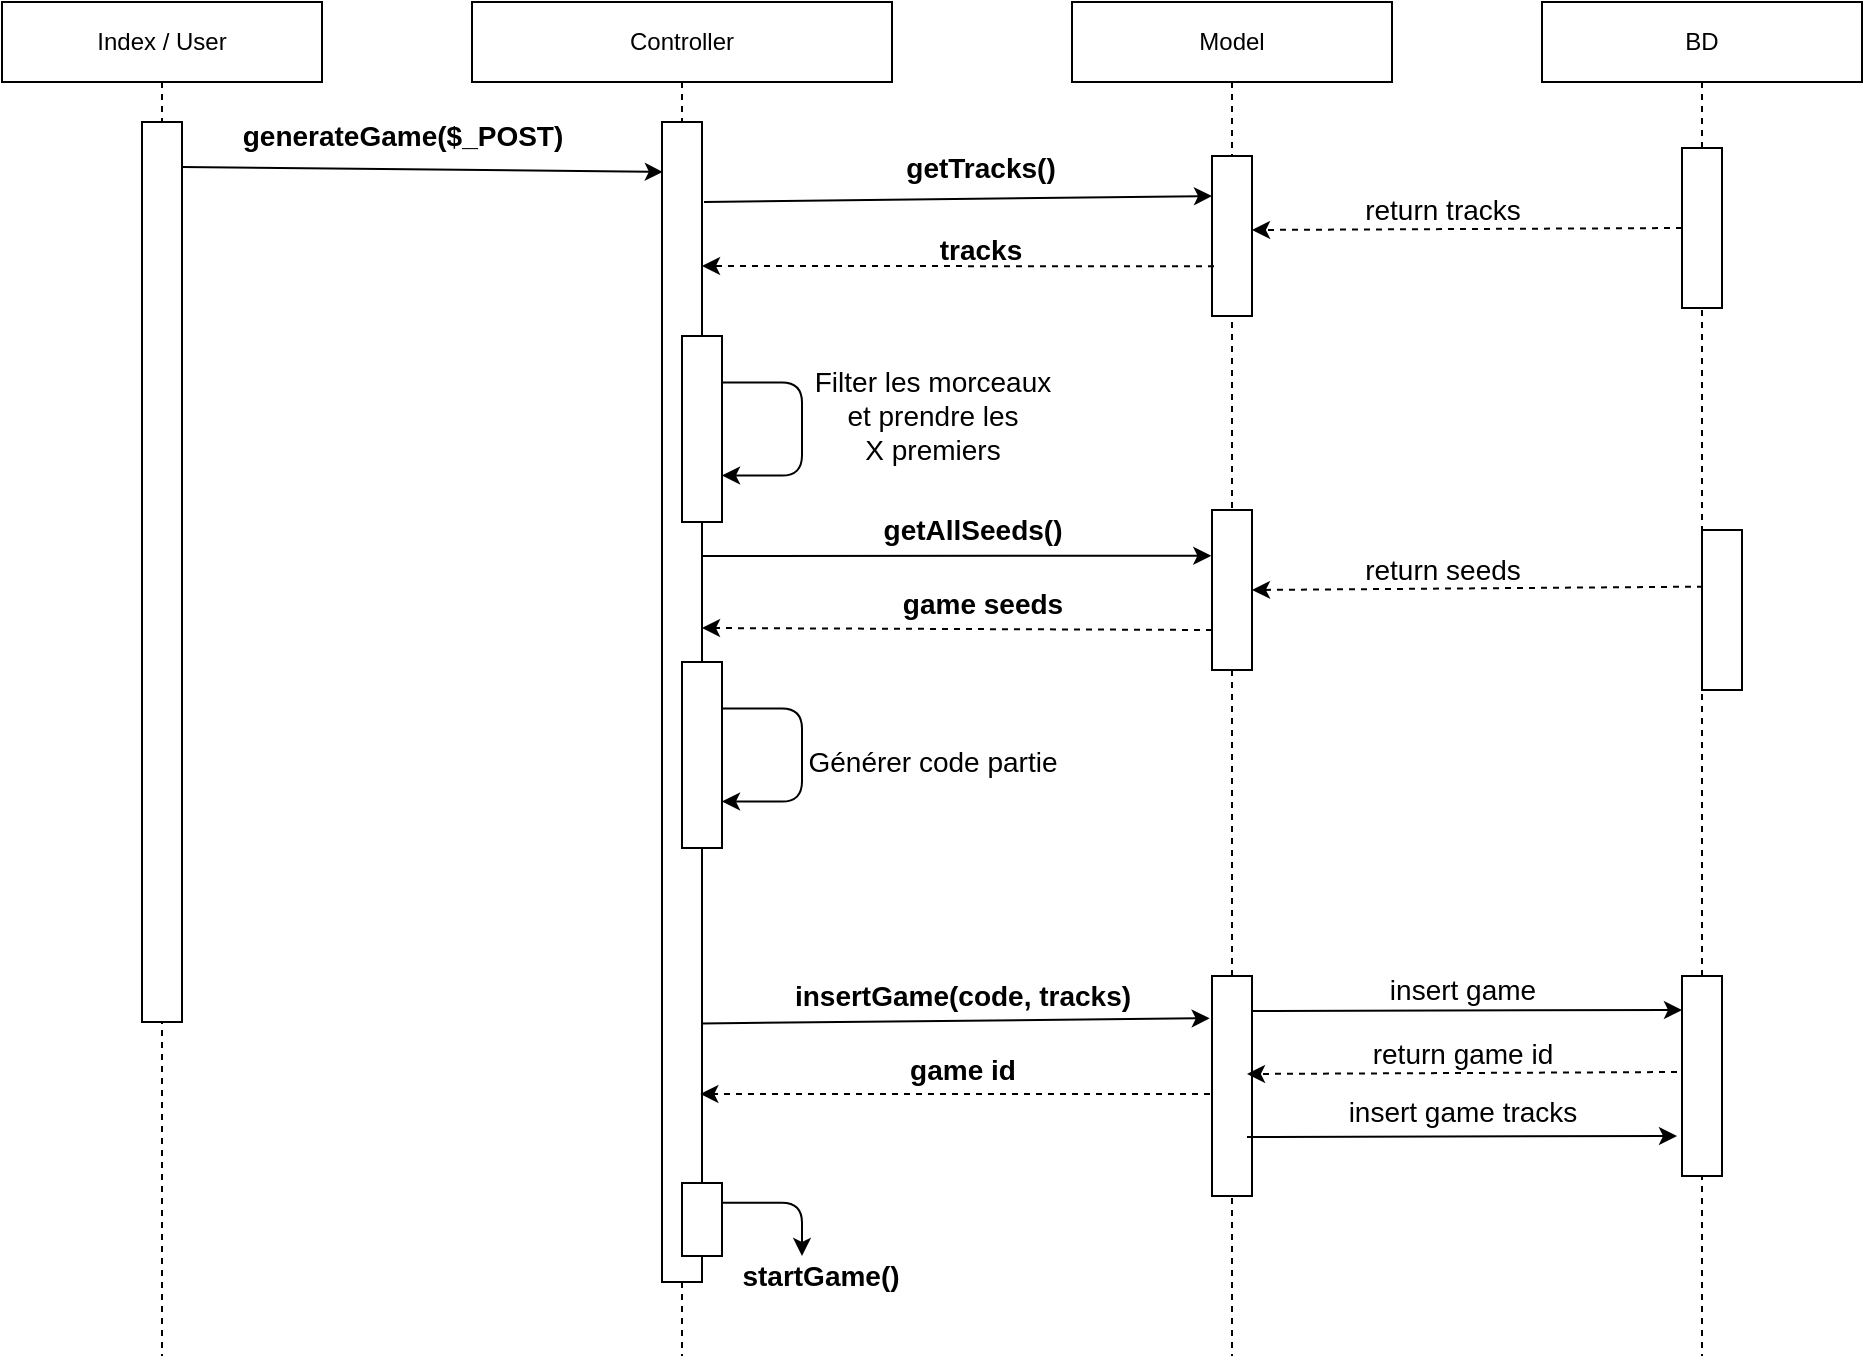 <mxfile version="14.6.13"><diagram name="Page-1" id="e7e014a7-5840-1c2e-5031-d8a46d1fe8dd"><mxGraphModel dx="1156" dy="896" grid="1" gridSize="10" guides="1" tooltips="1" connect="1" arrows="0" fold="1" page="1" pageScale="1" pageWidth="1169" pageHeight="826" background="#ffffff" math="0" shadow="0"><root><mxCell id="0"/><mxCell id="1" parent="0"/><mxCell id="WdnNodwOUDvg2_RruFSg-41" value="Controller" style="shape=umlLifeline;perimeter=lifelinePerimeter;whiteSpace=wrap;html=1;container=1;collapsible=0;recursiveResize=0;outlineConnect=0;" parent="1" vertex="1"><mxGeometry x="425" y="33" width="210" height="677" as="geometry"/></mxCell><mxCell id="WdnNodwOUDvg2_RruFSg-45" value="" style="rounded=0;whiteSpace=wrap;html=1;" parent="WdnNodwOUDvg2_RruFSg-41" vertex="1"><mxGeometry x="95" y="60" width="20" height="580" as="geometry"/></mxCell><mxCell id="WdnNodwOUDvg2_RruFSg-56" value="" style="rounded=0;whiteSpace=wrap;html=1;" parent="WdnNodwOUDvg2_RruFSg-41" vertex="1"><mxGeometry x="105" y="167" width="20" height="93" as="geometry"/></mxCell><mxCell id="WdnNodwOUDvg2_RruFSg-57" value="" style="endArrow=classic;html=1;fontSize=14;edgeStyle=orthogonalEdgeStyle;exitX=1;exitY=0.25;exitDx=0;exitDy=0;entryX=1;entryY=0.75;entryDx=0;entryDy=0;" parent="WdnNodwOUDvg2_RruFSg-41" source="WdnNodwOUDvg2_RruFSg-56" target="WdnNodwOUDvg2_RruFSg-56" edge="1"><mxGeometry width="50" height="50" relative="1" as="geometry"><mxPoint x="215" y="67" as="sourcePoint"/><mxPoint x="185" y="267" as="targetPoint"/><Array as="points"><mxPoint x="165" y="190"/><mxPoint x="165" y="237"/></Array></mxGeometry></mxCell><mxCell id="WdnNodwOUDvg2_RruFSg-46" value="Model" style="shape=umlLifeline;perimeter=lifelinePerimeter;whiteSpace=wrap;html=1;container=1;collapsible=0;recursiveResize=0;outlineConnect=0;" parent="1" vertex="1"><mxGeometry x="725" y="33" width="160" height="677" as="geometry"/></mxCell><mxCell id="WdnNodwOUDvg2_RruFSg-47" value="" style="rounded=0;whiteSpace=wrap;html=1;" parent="WdnNodwOUDvg2_RruFSg-46" vertex="1"><mxGeometry x="70" y="77" width="20" height="80" as="geometry"/></mxCell><mxCell id="WdnNodwOUDvg2_RruFSg-48" value="" style="endArrow=classic;html=1;exitX=1.05;exitY=0.069;exitDx=0;exitDy=0;exitPerimeter=0;entryX=0;entryY=0.25;entryDx=0;entryDy=0;" parent="1" source="WdnNodwOUDvg2_RruFSg-45" target="WdnNodwOUDvg2_RruFSg-47" edge="1"><mxGeometry width="50" height="50" relative="1" as="geometry"><mxPoint x="550" y="129" as="sourcePoint"/><mxPoint x="790" y="129" as="targetPoint"/><Array as="points"/></mxGeometry></mxCell><mxCell id="WdnNodwOUDvg2_RruFSg-49" value="getTracks()" style="text;html=1;align=center;verticalAlign=middle;resizable=0;points=[];autosize=1;strokeColor=none;fontSize=14;fontStyle=1" parent="1" vertex="1"><mxGeometry x="634" y="106" width="90" height="20" as="geometry"/></mxCell><mxCell id="WdnNodwOUDvg2_RruFSg-50" value="" style="endArrow=classic;html=1;exitX=0.05;exitY=0.689;exitDx=0;exitDy=0;dashed=1;exitPerimeter=0;" parent="1" source="WdnNodwOUDvg2_RruFSg-47" edge="1"><mxGeometry width="50" height="50" relative="1" as="geometry"><mxPoint x="790" y="190" as="sourcePoint"/><mxPoint x="540" y="165" as="targetPoint"/><Array as="points"/></mxGeometry></mxCell><mxCell id="WdnNodwOUDvg2_RruFSg-51" value="tracks" style="text;html=1;align=center;verticalAlign=middle;resizable=0;points=[];autosize=1;strokeColor=none;fontSize=14;fontStyle=1" parent="1" vertex="1"><mxGeometry x="649" y="147" width="60" height="20" as="geometry"/></mxCell><mxCell id="WdnNodwOUDvg2_RruFSg-52" value="Index / User" style="shape=umlLifeline;perimeter=lifelinePerimeter;whiteSpace=wrap;html=1;container=1;collapsible=0;recursiveResize=0;outlineConnect=0;" parent="1" vertex="1"><mxGeometry x="190" y="33" width="160" height="677" as="geometry"/></mxCell><mxCell id="WdnNodwOUDvg2_RruFSg-53" value="" style="rounded=0;whiteSpace=wrap;html=1;" parent="WdnNodwOUDvg2_RruFSg-52" vertex="1"><mxGeometry x="70" y="60" width="20" height="450" as="geometry"/></mxCell><mxCell id="WdnNodwOUDvg2_RruFSg-54" value="" style="endArrow=classic;html=1;exitX=0.993;exitY=0.05;exitDx=0;exitDy=0;exitPerimeter=0;entryX=0.021;entryY=0.043;entryDx=0;entryDy=0;entryPerimeter=0;" parent="1" source="WdnNodwOUDvg2_RruFSg-53" target="WdnNodwOUDvg2_RruFSg-45" edge="1"><mxGeometry width="50" height="50" relative="1" as="geometry"><mxPoint x="230" y="114.5" as="sourcePoint"/><mxPoint x="490" y="115" as="targetPoint"/><Array as="points"/></mxGeometry></mxCell><mxCell id="WdnNodwOUDvg2_RruFSg-55" value="generateGame($_POST)" style="text;html=1;align=center;verticalAlign=middle;resizable=0;points=[];autosize=1;strokeColor=none;fontSize=14;fontStyle=1" parent="1" vertex="1"><mxGeometry x="300" y="90" width="180" height="20" as="geometry"/></mxCell><mxCell id="WdnNodwOUDvg2_RruFSg-58" value="&lt;div&gt;Filter les morceaux &lt;br&gt;&lt;/div&gt;&lt;div&gt;et prendre les &lt;br&gt;&lt;/div&gt;&lt;div&gt;X premiers &lt;/div&gt;" style="text;align=center;verticalAlign=middle;resizable=0;points=[];autosize=1;strokeColor=none;fontSize=14;html=1;" parent="1" vertex="1"><mxGeometry x="590" y="210" width="130" height="60" as="geometry"/></mxCell><mxCell id="WdnNodwOUDvg2_RruFSg-62" value="" style="rounded=0;whiteSpace=wrap;html=1;" parent="1" vertex="1"><mxGeometry x="530" y="363" width="20" height="93" as="geometry"/></mxCell><mxCell id="WdnNodwOUDvg2_RruFSg-63" value="" style="endArrow=classic;html=1;fontSize=14;edgeStyle=orthogonalEdgeStyle;exitX=1;exitY=0.25;exitDx=0;exitDy=0;entryX=1;entryY=0.75;entryDx=0;entryDy=0;" parent="1" source="WdnNodwOUDvg2_RruFSg-62" target="WdnNodwOUDvg2_RruFSg-62" edge="1"><mxGeometry width="50" height="50" relative="1" as="geometry"><mxPoint x="200" y="230" as="sourcePoint"/><mxPoint x="170" y="430" as="targetPoint"/><Array as="points"><mxPoint x="590" y="386"/><mxPoint x="590" y="433"/></Array></mxGeometry></mxCell><mxCell id="WdnNodwOUDvg2_RruFSg-64" value="Générer code partie" style="text;align=center;verticalAlign=middle;resizable=0;points=[];autosize=1;strokeColor=none;fontSize=14;html=1;" parent="1" vertex="1"><mxGeometry x="585" y="403" width="140" height="20" as="geometry"/></mxCell><mxCell id="WdnNodwOUDvg2_RruFSg-65" value="" style="rounded=0;whiteSpace=wrap;html=1;" parent="1" vertex="1"><mxGeometry x="795" y="287" width="20" height="80" as="geometry"/></mxCell><mxCell id="WdnNodwOUDvg2_RruFSg-66" value="" style="endArrow=classic;html=1;entryX=-0.017;entryY=0.286;entryDx=0;entryDy=0;entryPerimeter=0;" parent="1" target="WdnNodwOUDvg2_RruFSg-65" edge="1"><mxGeometry width="50" height="50" relative="1" as="geometry"><mxPoint x="540" y="310" as="sourcePoint"/><mxPoint x="880.84" y="306" as="targetPoint"/><Array as="points"/></mxGeometry></mxCell><mxCell id="WdnNodwOUDvg2_RruFSg-67" value="getAllSeeds()" style="text;html=1;align=center;verticalAlign=middle;resizable=0;points=[];autosize=1;strokeColor=none;fontSize=14;fontStyle=1" parent="1" vertex="1"><mxGeometry x="620" y="287" width="110" height="20" as="geometry"/></mxCell><mxCell id="WdnNodwOUDvg2_RruFSg-68" value="" style="endArrow=classic;html=1;exitX=0;exitY=0.75;exitDx=0;exitDy=0;dashed=1;" parent="1" source="WdnNodwOUDvg2_RruFSg-65" edge="1"><mxGeometry width="50" height="50" relative="1" as="geometry"><mxPoint x="790.84" y="367" as="sourcePoint"/><mxPoint x="540" y="346" as="targetPoint"/><Array as="points"/></mxGeometry></mxCell><mxCell id="WdnNodwOUDvg2_RruFSg-69" value="game seeds" style="text;html=1;align=center;verticalAlign=middle;resizable=0;points=[];autosize=1;strokeColor=none;fontSize=14;fontStyle=1" parent="1" vertex="1"><mxGeometry x="630" y="324" width="100" height="20" as="geometry"/></mxCell><mxCell id="WdnNodwOUDvg2_RruFSg-73" value="" style="rounded=0;whiteSpace=wrap;html=1;" parent="1" vertex="1"><mxGeometry x="795" y="520" width="20" height="110" as="geometry"/></mxCell><mxCell id="WdnNodwOUDvg2_RruFSg-80" value="" style="endArrow=classic;html=1;exitX=1.028;exitY=0.369;exitDx=0;exitDy=0;exitPerimeter=0;entryX=-0.058;entryY=0.192;entryDx=0;entryDy=0;entryPerimeter=0;" parent="1" target="WdnNodwOUDvg2_RruFSg-73" edge="1"><mxGeometry width="50" height="50" relative="1" as="geometry"><mxPoint x="539.72" y="543.71" as="sourcePoint"/><mxPoint x="790" y="539" as="targetPoint"/><Array as="points"/></mxGeometry></mxCell><mxCell id="WdnNodwOUDvg2_RruFSg-81" value="insertGame(code, tracks)" style="text;html=1;align=center;verticalAlign=middle;resizable=0;points=[];autosize=1;strokeColor=none;fontSize=14;fontStyle=1" parent="1" vertex="1"><mxGeometry x="575" y="520" width="190" height="20" as="geometry"/></mxCell><mxCell id="WdnNodwOUDvg2_RruFSg-82" value="" style="endArrow=classic;html=1;dashed=1;" parent="1" edge="1"><mxGeometry width="50" height="50" relative="1" as="geometry"><mxPoint x="794" y="579" as="sourcePoint"/><mxPoint x="539.16" y="579" as="targetPoint"/><Array as="points"/></mxGeometry></mxCell><mxCell id="WdnNodwOUDvg2_RruFSg-83" value="game id" style="text;html=1;align=center;verticalAlign=middle;resizable=0;points=[];autosize=1;strokeColor=none;fontSize=14;fontStyle=1" parent="1" vertex="1"><mxGeometry x="635" y="557" width="70" height="20" as="geometry"/></mxCell><mxCell id="WdnNodwOUDvg2_RruFSg-84" value="BD" style="shape=umlLifeline;perimeter=lifelinePerimeter;whiteSpace=wrap;html=1;container=1;collapsible=0;recursiveResize=0;outlineConnect=0;" parent="1" vertex="1"><mxGeometry x="960" y="33" width="160" height="677" as="geometry"/></mxCell><mxCell id="WdnNodwOUDvg2_RruFSg-85" value="" style="rounded=0;whiteSpace=wrap;html=1;" parent="WdnNodwOUDvg2_RruFSg-84" vertex="1"><mxGeometry x="70" y="73" width="20" height="80" as="geometry"/></mxCell><mxCell id="WdnNodwOUDvg2_RruFSg-86" value="" style="endArrow=classic;html=1;exitX=0;exitY=0.5;exitDx=0;exitDy=0;dashed=1;" parent="1" source="WdnNodwOUDvg2_RruFSg-85" edge="1"><mxGeometry width="50" height="50" relative="1" as="geometry"><mxPoint x="1071" y="147.12" as="sourcePoint"/><mxPoint x="815" y="147" as="targetPoint"/><Array as="points"/></mxGeometry></mxCell><mxCell id="WdnNodwOUDvg2_RruFSg-87" value="return tracks" style="text;html=1;align=center;verticalAlign=middle;resizable=0;points=[];autosize=1;strokeColor=none;fontSize=14;" parent="1" vertex="1"><mxGeometry x="860" y="127" width="100" height="20" as="geometry"/></mxCell><mxCell id="WdnNodwOUDvg2_RruFSg-88" value="" style="rounded=0;whiteSpace=wrap;html=1;" parent="1" vertex="1"><mxGeometry x="1030" y="520" width="20" height="100" as="geometry"/></mxCell><mxCell id="WdnNodwOUDvg2_RruFSg-89" value="" style="endArrow=classic;html=1;exitX=0.025;exitY=0.354;exitDx=0;exitDy=0;dashed=1;exitPerimeter=0;" parent="1" source="WdnNodwOUDvg2_RruFSg-91" edge="1"><mxGeometry width="50" height="50" relative="1" as="geometry"><mxPoint x="1030" y="326" as="sourcePoint"/><mxPoint x="815" y="327" as="targetPoint"/><Array as="points"/></mxGeometry></mxCell><mxCell id="WdnNodwOUDvg2_RruFSg-90" value="return seeds" style="text;html=1;align=center;verticalAlign=middle;resizable=0;points=[];autosize=1;strokeColor=none;fontSize=14;" parent="1" vertex="1"><mxGeometry x="860" y="307" width="100" height="20" as="geometry"/></mxCell><mxCell id="WdnNodwOUDvg2_RruFSg-91" value="" style="rounded=0;whiteSpace=wrap;html=1;" parent="1" vertex="1"><mxGeometry x="1040" y="297" width="20" height="80" as="geometry"/></mxCell><mxCell id="WdnNodwOUDvg2_RruFSg-92" value="return game id" style="text;html=1;align=center;verticalAlign=middle;resizable=0;points=[];autosize=1;strokeColor=none;fontSize=14;" parent="1" vertex="1"><mxGeometry x="865" y="549" width="110" height="20" as="geometry"/></mxCell><mxCell id="WdnNodwOUDvg2_RruFSg-93" value="" style="endArrow=classic;html=1;exitX=0;exitY=0.5;exitDx=0;exitDy=0;dashed=1;" parent="1" edge="1"><mxGeometry width="50" height="50" relative="1" as="geometry"><mxPoint x="1027.5" y="568" as="sourcePoint"/><mxPoint x="812.5" y="569" as="targetPoint"/><Array as="points"/></mxGeometry></mxCell><mxCell id="WdnNodwOUDvg2_RruFSg-94" value="insert game" style="text;html=1;align=center;verticalAlign=middle;resizable=0;points=[];autosize=1;strokeColor=none;fontSize=14;fontStyle=0" parent="1" vertex="1"><mxGeometry x="875" y="517" width="90" height="20" as="geometry"/></mxCell><mxCell id="WdnNodwOUDvg2_RruFSg-95" value="" style="endArrow=classic;html=1;exitX=1.028;exitY=0.369;exitDx=0;exitDy=0;exitPerimeter=0;" parent="1" edge="1"><mxGeometry width="50" height="50" relative="1" as="geometry"><mxPoint x="815.0" y="537.51" as="sourcePoint"/><mxPoint x="1030" y="537" as="targetPoint"/><Array as="points"/></mxGeometry></mxCell><mxCell id="WdnNodwOUDvg2_RruFSg-96" value="insert game tracks" style="text;html=1;align=center;verticalAlign=middle;resizable=0;points=[];autosize=1;strokeColor=none;fontSize=14;fontStyle=0" parent="1" vertex="1"><mxGeometry x="855" y="578" width="130" height="20" as="geometry"/></mxCell><mxCell id="WdnNodwOUDvg2_RruFSg-97" value="" style="endArrow=classic;html=1;exitX=1.028;exitY=0.369;exitDx=0;exitDy=0;exitPerimeter=0;" parent="1" edge="1"><mxGeometry width="50" height="50" relative="1" as="geometry"><mxPoint x="812.5" y="600.51" as="sourcePoint"/><mxPoint x="1027.5" y="600" as="targetPoint"/><Array as="points"/></mxGeometry></mxCell><mxCell id="WdnNodwOUDvg2_RruFSg-140" value="startGame()" style="text;html=1;align=center;verticalAlign=middle;resizable=0;points=[];autosize=1;strokeColor=none;fontSize=14;fontStyle=1" parent="1" vertex="1"><mxGeometry x="549" y="660" width="100" height="20" as="geometry"/></mxCell><mxCell id="WdnNodwOUDvg2_RruFSg-141" value="" style="rounded=0;whiteSpace=wrap;html=1;" parent="1" vertex="1"><mxGeometry x="530" y="623.5" width="20" height="36.5" as="geometry"/></mxCell><mxCell id="WdnNodwOUDvg2_RruFSg-142" value="" style="endArrow=classic;html=1;fontSize=14;edgeStyle=orthogonalEdgeStyle;exitX=1;exitY=0.25;exitDx=0;exitDy=0;" parent="1" edge="1"><mxGeometry width="50" height="50" relative="1" as="geometry"><mxPoint x="549.94" y="633.43" as="sourcePoint"/><mxPoint x="590" y="660" as="targetPoint"/><Array as="points"><mxPoint x="590" y="633"/></Array></mxGeometry></mxCell></root></mxGraphModel></diagram></mxfile>
